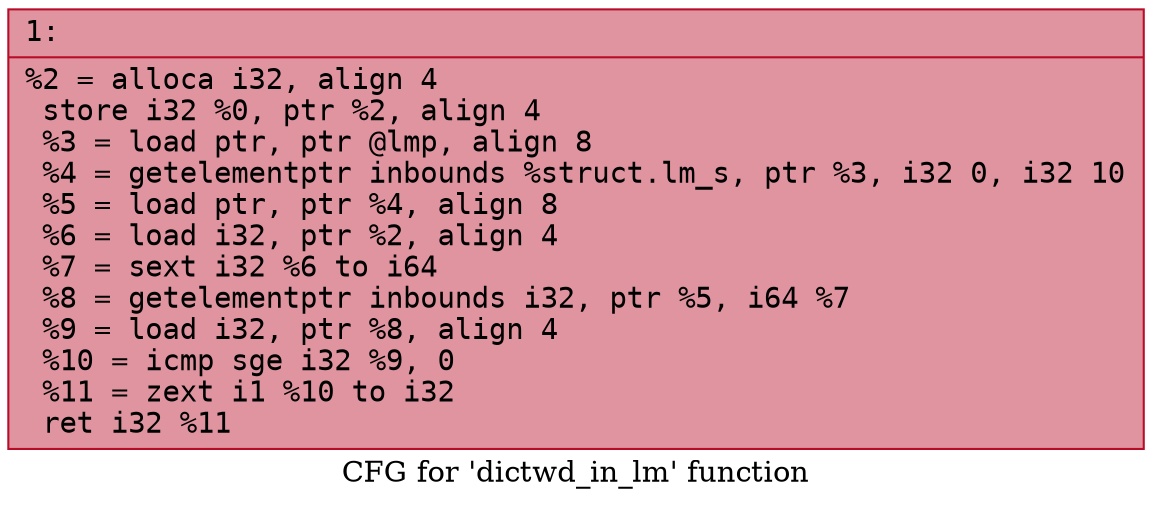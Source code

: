 digraph "CFG for 'dictwd_in_lm' function" {
	label="CFG for 'dictwd_in_lm' function";

	Node0x60000102ef80 [shape=record,color="#b70d28ff", style=filled, fillcolor="#b70d2870" fontname="Courier",label="{1:\l|  %2 = alloca i32, align 4\l  store i32 %0, ptr %2, align 4\l  %3 = load ptr, ptr @lmp, align 8\l  %4 = getelementptr inbounds %struct.lm_s, ptr %3, i32 0, i32 10\l  %5 = load ptr, ptr %4, align 8\l  %6 = load i32, ptr %2, align 4\l  %7 = sext i32 %6 to i64\l  %8 = getelementptr inbounds i32, ptr %5, i64 %7\l  %9 = load i32, ptr %8, align 4\l  %10 = icmp sge i32 %9, 0\l  %11 = zext i1 %10 to i32\l  ret i32 %11\l}"];
}
